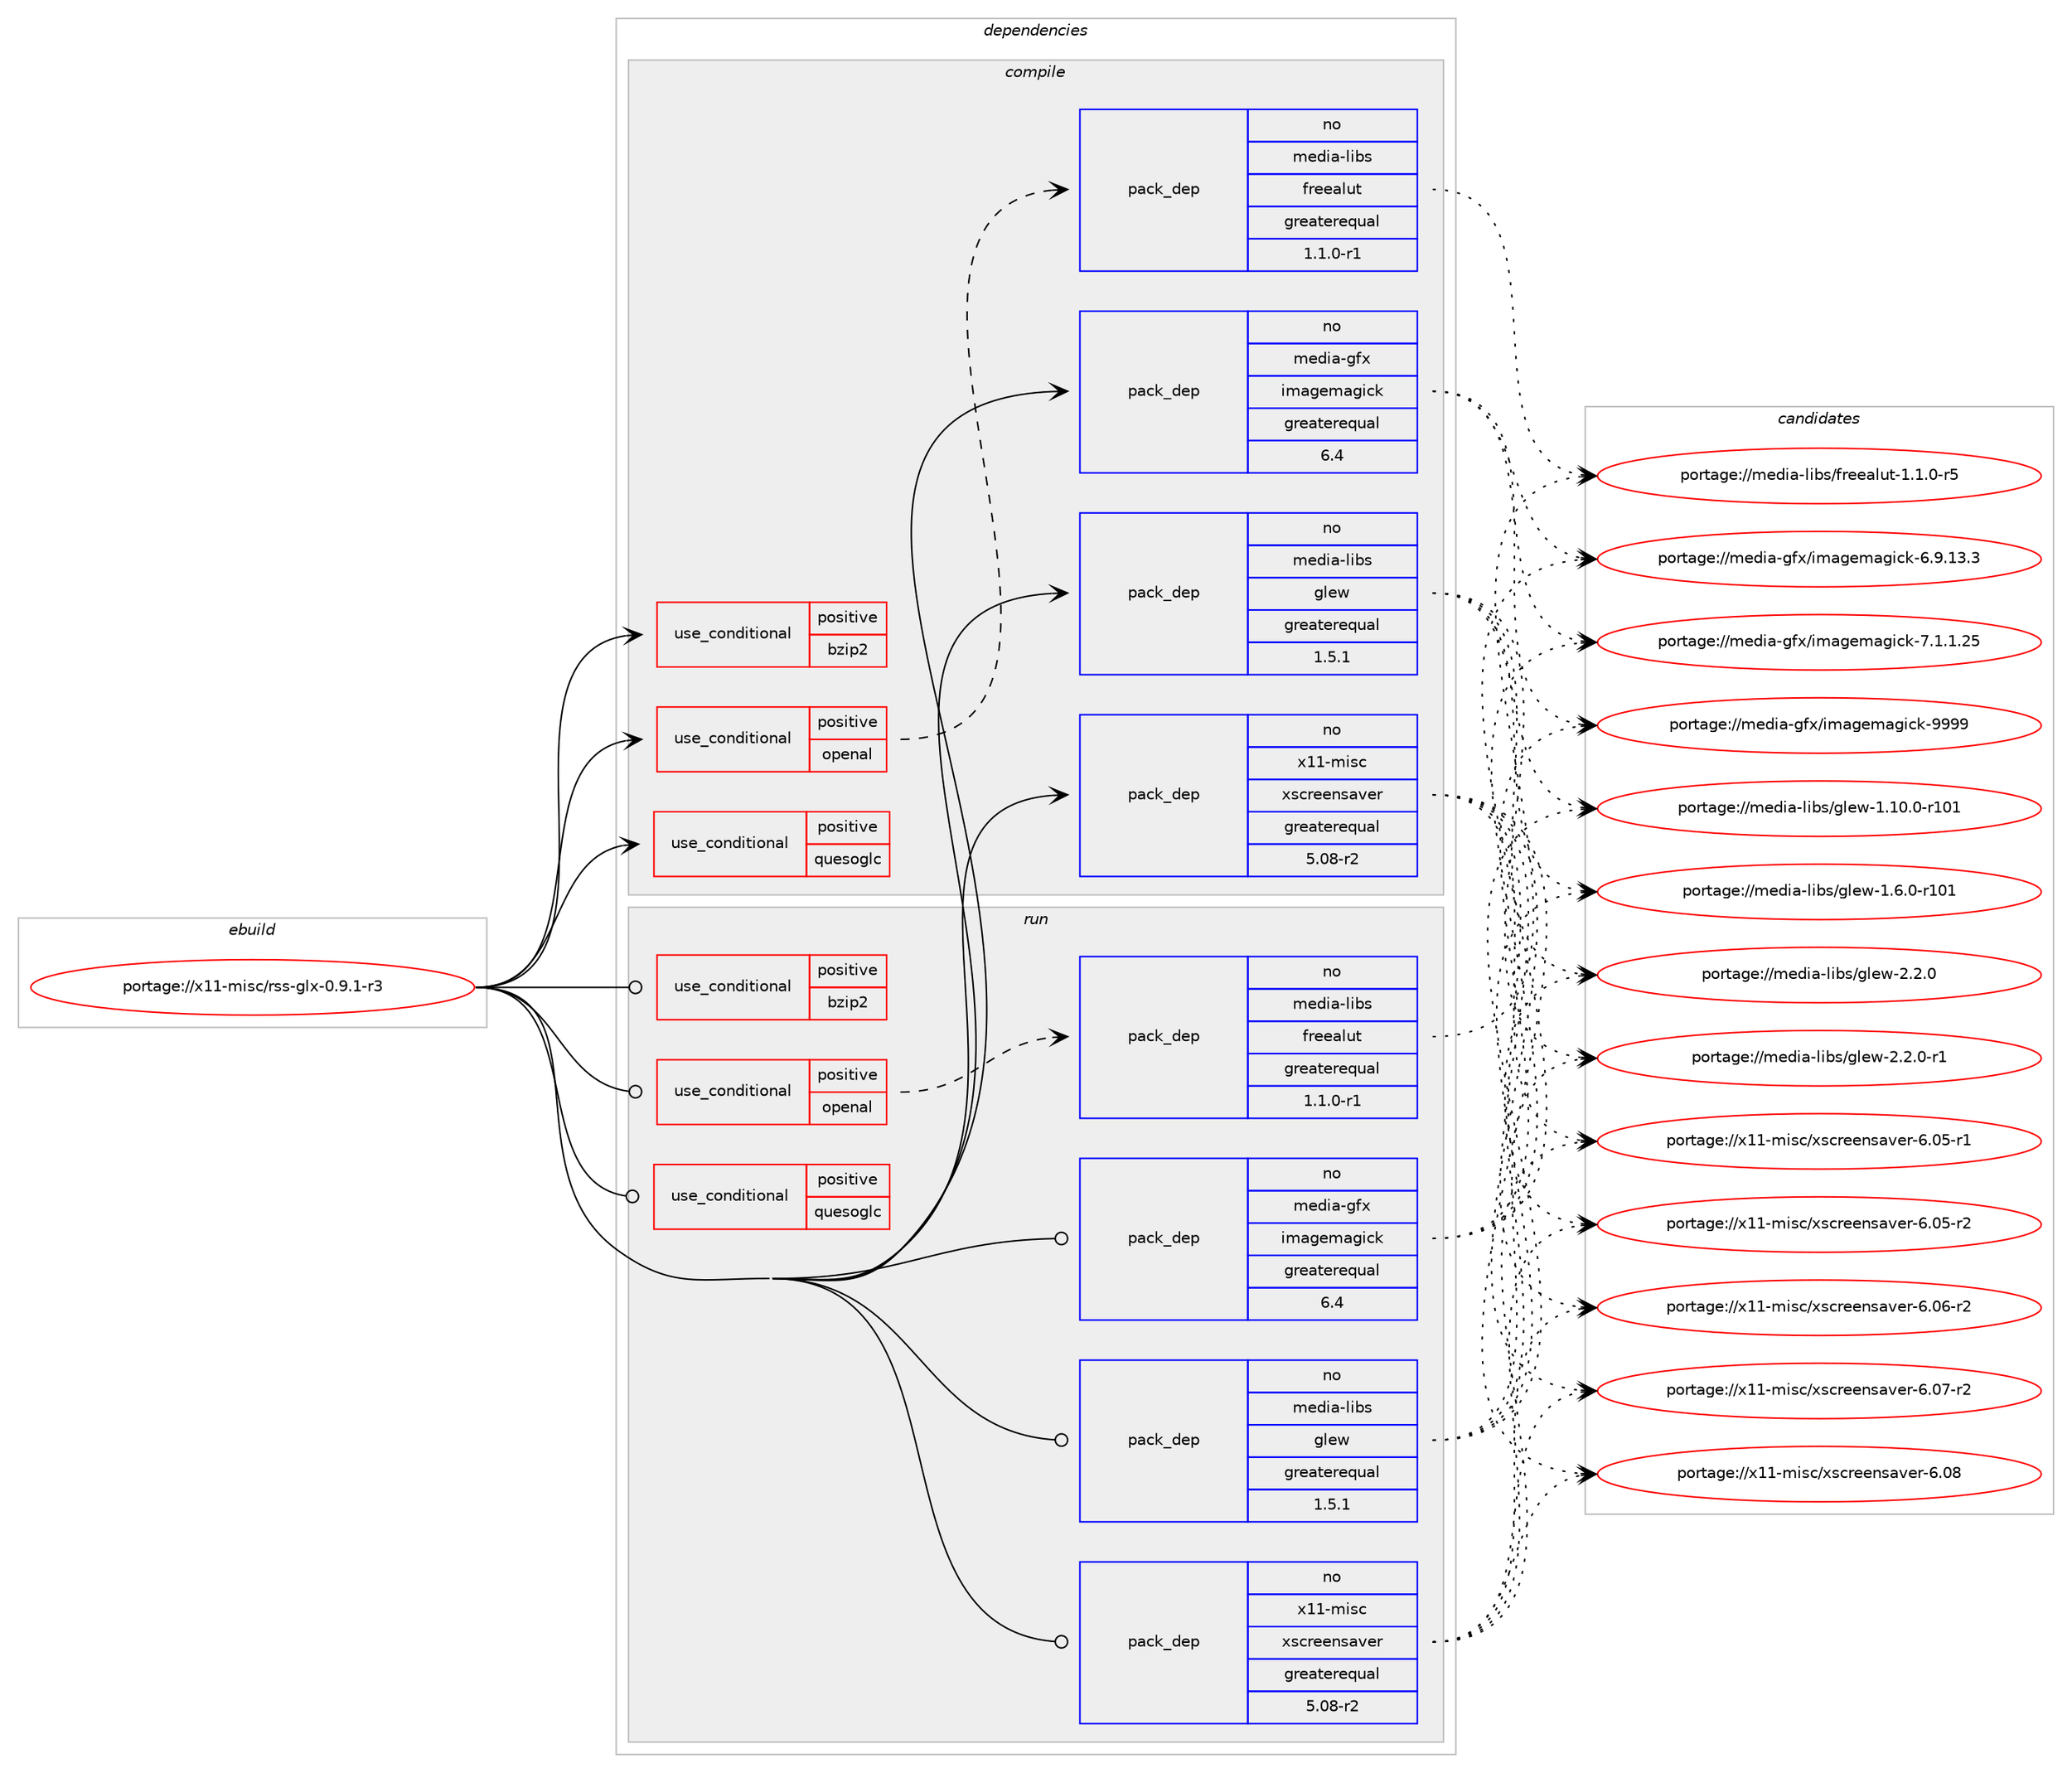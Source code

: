 digraph prolog {

# *************
# Graph options
# *************

newrank=true;
concentrate=true;
compound=true;
graph [rankdir=LR,fontname=Helvetica,fontsize=10,ranksep=1.5];#, ranksep=2.5, nodesep=0.2];
edge  [arrowhead=vee];
node  [fontname=Helvetica,fontsize=10];

# **********
# The ebuild
# **********

subgraph cluster_leftcol {
color=gray;
rank=same;
label=<<i>ebuild</i>>;
id [label="portage://x11-misc/rss-glx-0.9.1-r3", color=red, width=4, href="../x11-misc/rss-glx-0.9.1-r3.svg"];
}

# ****************
# The dependencies
# ****************

subgraph cluster_midcol {
color=gray;
label=<<i>dependencies</i>>;
subgraph cluster_compile {
fillcolor="#eeeeee";
style=filled;
label=<<i>compile</i>>;
subgraph cond2739 {
dependency4276 [label=<<TABLE BORDER="0" CELLBORDER="1" CELLSPACING="0" CELLPADDING="4"><TR><TD ROWSPAN="3" CELLPADDING="10">use_conditional</TD></TR><TR><TD>positive</TD></TR><TR><TD>bzip2</TD></TR></TABLE>>, shape=none, color=red];
# *** BEGIN UNKNOWN DEPENDENCY TYPE (TODO) ***
# dependency4276 -> package_dependency(portage://x11-misc/rss-glx-0.9.1-r3,install,no,app-arch,bzip2,none,[,,],[],[])
# *** END UNKNOWN DEPENDENCY TYPE (TODO) ***

}
id:e -> dependency4276:w [weight=20,style="solid",arrowhead="vee"];
subgraph cond2740 {
dependency4277 [label=<<TABLE BORDER="0" CELLBORDER="1" CELLSPACING="0" CELLPADDING="4"><TR><TD ROWSPAN="3" CELLPADDING="10">use_conditional</TD></TR><TR><TD>positive</TD></TR><TR><TD>openal</TD></TR></TABLE>>, shape=none, color=red];
subgraph pack1427 {
dependency4278 [label=<<TABLE BORDER="0" CELLBORDER="1" CELLSPACING="0" CELLPADDING="4" WIDTH="220"><TR><TD ROWSPAN="6" CELLPADDING="30">pack_dep</TD></TR><TR><TD WIDTH="110">no</TD></TR><TR><TD>media-libs</TD></TR><TR><TD>freealut</TD></TR><TR><TD>greaterequal</TD></TR><TR><TD>1.1.0-r1</TD></TR></TABLE>>, shape=none, color=blue];
}
dependency4277:e -> dependency4278:w [weight=20,style="dashed",arrowhead="vee"];
}
id:e -> dependency4277:w [weight=20,style="solid",arrowhead="vee"];
subgraph cond2741 {
dependency4279 [label=<<TABLE BORDER="0" CELLBORDER="1" CELLSPACING="0" CELLPADDING="4"><TR><TD ROWSPAN="3" CELLPADDING="10">use_conditional</TD></TR><TR><TD>positive</TD></TR><TR><TD>quesoglc</TD></TR></TABLE>>, shape=none, color=red];
# *** BEGIN UNKNOWN DEPENDENCY TYPE (TODO) ***
# dependency4279 -> package_dependency(portage://x11-misc/rss-glx-0.9.1-r3,install,no,media-libs,quesoglc,none,[,,],[],[])
# *** END UNKNOWN DEPENDENCY TYPE (TODO) ***

}
id:e -> dependency4279:w [weight=20,style="solid",arrowhead="vee"];
subgraph pack1428 {
dependency4280 [label=<<TABLE BORDER="0" CELLBORDER="1" CELLSPACING="0" CELLPADDING="4" WIDTH="220"><TR><TD ROWSPAN="6" CELLPADDING="30">pack_dep</TD></TR><TR><TD WIDTH="110">no</TD></TR><TR><TD>media-gfx</TD></TR><TR><TD>imagemagick</TD></TR><TR><TD>greaterequal</TD></TR><TR><TD>6.4</TD></TR></TABLE>>, shape=none, color=blue];
}
id:e -> dependency4280:w [weight=20,style="solid",arrowhead="vee"];
subgraph pack1429 {
dependency4281 [label=<<TABLE BORDER="0" CELLBORDER="1" CELLSPACING="0" CELLPADDING="4" WIDTH="220"><TR><TD ROWSPAN="6" CELLPADDING="30">pack_dep</TD></TR><TR><TD WIDTH="110">no</TD></TR><TR><TD>media-libs</TD></TR><TR><TD>glew</TD></TR><TR><TD>greaterequal</TD></TR><TR><TD>1.5.1</TD></TR></TABLE>>, shape=none, color=blue];
}
id:e -> dependency4281:w [weight=20,style="solid",arrowhead="vee"];
# *** BEGIN UNKNOWN DEPENDENCY TYPE (TODO) ***
# id -> package_dependency(portage://x11-misc/rss-glx-0.9.1-r3,install,no,media-libs,mesa,none,[,,],[],[use(enable(X),positive)])
# *** END UNKNOWN DEPENDENCY TYPE (TODO) ***

# *** BEGIN UNKNOWN DEPENDENCY TYPE (TODO) ***
# id -> package_dependency(portage://x11-misc/rss-glx-0.9.1-r3,install,no,x11-base,xorg-proto,none,[,,],[],[])
# *** END UNKNOWN DEPENDENCY TYPE (TODO) ***

# *** BEGIN UNKNOWN DEPENDENCY TYPE (TODO) ***
# id -> package_dependency(portage://x11-misc/rss-glx-0.9.1-r3,install,no,x11-libs,libX11,none,[,,],[],[])
# *** END UNKNOWN DEPENDENCY TYPE (TODO) ***

# *** BEGIN UNKNOWN DEPENDENCY TYPE (TODO) ***
# id -> package_dependency(portage://x11-misc/rss-glx-0.9.1-r3,install,no,x11-libs,libXext,none,[,,],[],[])
# *** END UNKNOWN DEPENDENCY TYPE (TODO) ***

subgraph pack1430 {
dependency4282 [label=<<TABLE BORDER="0" CELLBORDER="1" CELLSPACING="0" CELLPADDING="4" WIDTH="220"><TR><TD ROWSPAN="6" CELLPADDING="30">pack_dep</TD></TR><TR><TD WIDTH="110">no</TD></TR><TR><TD>x11-misc</TD></TR><TR><TD>xscreensaver</TD></TR><TR><TD>greaterequal</TD></TR><TR><TD>5.08-r2</TD></TR></TABLE>>, shape=none, color=blue];
}
id:e -> dependency4282:w [weight=20,style="solid",arrowhead="vee"];
}
subgraph cluster_compileandrun {
fillcolor="#eeeeee";
style=filled;
label=<<i>compile and run</i>>;
}
subgraph cluster_run {
fillcolor="#eeeeee";
style=filled;
label=<<i>run</i>>;
subgraph cond2742 {
dependency4283 [label=<<TABLE BORDER="0" CELLBORDER="1" CELLSPACING="0" CELLPADDING="4"><TR><TD ROWSPAN="3" CELLPADDING="10">use_conditional</TD></TR><TR><TD>positive</TD></TR><TR><TD>bzip2</TD></TR></TABLE>>, shape=none, color=red];
# *** BEGIN UNKNOWN DEPENDENCY TYPE (TODO) ***
# dependency4283 -> package_dependency(portage://x11-misc/rss-glx-0.9.1-r3,run,no,app-arch,bzip2,none,[,,],[],[])
# *** END UNKNOWN DEPENDENCY TYPE (TODO) ***

}
id:e -> dependency4283:w [weight=20,style="solid",arrowhead="odot"];
subgraph cond2743 {
dependency4284 [label=<<TABLE BORDER="0" CELLBORDER="1" CELLSPACING="0" CELLPADDING="4"><TR><TD ROWSPAN="3" CELLPADDING="10">use_conditional</TD></TR><TR><TD>positive</TD></TR><TR><TD>openal</TD></TR></TABLE>>, shape=none, color=red];
subgraph pack1431 {
dependency4285 [label=<<TABLE BORDER="0" CELLBORDER="1" CELLSPACING="0" CELLPADDING="4" WIDTH="220"><TR><TD ROWSPAN="6" CELLPADDING="30">pack_dep</TD></TR><TR><TD WIDTH="110">no</TD></TR><TR><TD>media-libs</TD></TR><TR><TD>freealut</TD></TR><TR><TD>greaterequal</TD></TR><TR><TD>1.1.0-r1</TD></TR></TABLE>>, shape=none, color=blue];
}
dependency4284:e -> dependency4285:w [weight=20,style="dashed",arrowhead="vee"];
}
id:e -> dependency4284:w [weight=20,style="solid",arrowhead="odot"];
subgraph cond2744 {
dependency4286 [label=<<TABLE BORDER="0" CELLBORDER="1" CELLSPACING="0" CELLPADDING="4"><TR><TD ROWSPAN="3" CELLPADDING="10">use_conditional</TD></TR><TR><TD>positive</TD></TR><TR><TD>quesoglc</TD></TR></TABLE>>, shape=none, color=red];
# *** BEGIN UNKNOWN DEPENDENCY TYPE (TODO) ***
# dependency4286 -> package_dependency(portage://x11-misc/rss-glx-0.9.1-r3,run,no,media-libs,quesoglc,none,[,,],[],[])
# *** END UNKNOWN DEPENDENCY TYPE (TODO) ***

}
id:e -> dependency4286:w [weight=20,style="solid",arrowhead="odot"];
subgraph pack1432 {
dependency4287 [label=<<TABLE BORDER="0" CELLBORDER="1" CELLSPACING="0" CELLPADDING="4" WIDTH="220"><TR><TD ROWSPAN="6" CELLPADDING="30">pack_dep</TD></TR><TR><TD WIDTH="110">no</TD></TR><TR><TD>media-gfx</TD></TR><TR><TD>imagemagick</TD></TR><TR><TD>greaterequal</TD></TR><TR><TD>6.4</TD></TR></TABLE>>, shape=none, color=blue];
}
id:e -> dependency4287:w [weight=20,style="solid",arrowhead="odot"];
subgraph pack1433 {
dependency4288 [label=<<TABLE BORDER="0" CELLBORDER="1" CELLSPACING="0" CELLPADDING="4" WIDTH="220"><TR><TD ROWSPAN="6" CELLPADDING="30">pack_dep</TD></TR><TR><TD WIDTH="110">no</TD></TR><TR><TD>media-libs</TD></TR><TR><TD>glew</TD></TR><TR><TD>greaterequal</TD></TR><TR><TD>1.5.1</TD></TR></TABLE>>, shape=none, color=blue];
}
id:e -> dependency4288:w [weight=20,style="solid",arrowhead="odot"];
# *** BEGIN UNKNOWN DEPENDENCY TYPE (TODO) ***
# id -> package_dependency(portage://x11-misc/rss-glx-0.9.1-r3,run,no,media-libs,mesa,none,[,,],[],[use(enable(X),positive)])
# *** END UNKNOWN DEPENDENCY TYPE (TODO) ***

# *** BEGIN UNKNOWN DEPENDENCY TYPE (TODO) ***
# id -> package_dependency(portage://x11-misc/rss-glx-0.9.1-r3,run,no,x11-libs,libX11,none,[,,],[],[])
# *** END UNKNOWN DEPENDENCY TYPE (TODO) ***

# *** BEGIN UNKNOWN DEPENDENCY TYPE (TODO) ***
# id -> package_dependency(portage://x11-misc/rss-glx-0.9.1-r3,run,no,x11-libs,libXext,none,[,,],[],[])
# *** END UNKNOWN DEPENDENCY TYPE (TODO) ***

subgraph pack1434 {
dependency4289 [label=<<TABLE BORDER="0" CELLBORDER="1" CELLSPACING="0" CELLPADDING="4" WIDTH="220"><TR><TD ROWSPAN="6" CELLPADDING="30">pack_dep</TD></TR><TR><TD WIDTH="110">no</TD></TR><TR><TD>x11-misc</TD></TR><TR><TD>xscreensaver</TD></TR><TR><TD>greaterequal</TD></TR><TR><TD>5.08-r2</TD></TR></TABLE>>, shape=none, color=blue];
}
id:e -> dependency4289:w [weight=20,style="solid",arrowhead="odot"];
}
}

# **************
# The candidates
# **************

subgraph cluster_choices {
rank=same;
color=gray;
label=<<i>candidates</i>>;

subgraph choice1427 {
color=black;
nodesep=1;
choice10910110010597451081059811547102114101101971081171164549464946484511453 [label="portage://media-libs/freealut-1.1.0-r5", color=red, width=4,href="../media-libs/freealut-1.1.0-r5.svg"];
dependency4278:e -> choice10910110010597451081059811547102114101101971081171164549464946484511453:w [style=dotted,weight="100"];
}
subgraph choice1428 {
color=black;
nodesep=1;
choice109101100105974510310212047105109971031011099710310599107455446574649514651 [label="portage://media-gfx/imagemagick-6.9.13.3", color=red, width=4,href="../media-gfx/imagemagick-6.9.13.3.svg"];
choice109101100105974510310212047105109971031011099710310599107455546494649465053 [label="portage://media-gfx/imagemagick-7.1.1.25", color=red, width=4,href="../media-gfx/imagemagick-7.1.1.25.svg"];
choice1091011001059745103102120471051099710310110997103105991074557575757 [label="portage://media-gfx/imagemagick-9999", color=red, width=4,href="../media-gfx/imagemagick-9999.svg"];
dependency4280:e -> choice109101100105974510310212047105109971031011099710310599107455446574649514651:w [style=dotted,weight="100"];
dependency4280:e -> choice109101100105974510310212047105109971031011099710310599107455546494649465053:w [style=dotted,weight="100"];
dependency4280:e -> choice1091011001059745103102120471051099710310110997103105991074557575757:w [style=dotted,weight="100"];
}
subgraph choice1429 {
color=black;
nodesep=1;
choice109101100105974510810598115471031081011194549464948464845114494849 [label="portage://media-libs/glew-1.10.0-r101", color=red, width=4,href="../media-libs/glew-1.10.0-r101.svg"];
choice1091011001059745108105981154710310810111945494654464845114494849 [label="portage://media-libs/glew-1.6.0-r101", color=red, width=4,href="../media-libs/glew-1.6.0-r101.svg"];
choice10910110010597451081059811547103108101119455046504648 [label="portage://media-libs/glew-2.2.0", color=red, width=4,href="../media-libs/glew-2.2.0.svg"];
choice109101100105974510810598115471031081011194550465046484511449 [label="portage://media-libs/glew-2.2.0-r1", color=red, width=4,href="../media-libs/glew-2.2.0-r1.svg"];
dependency4281:e -> choice109101100105974510810598115471031081011194549464948464845114494849:w [style=dotted,weight="100"];
dependency4281:e -> choice1091011001059745108105981154710310810111945494654464845114494849:w [style=dotted,weight="100"];
dependency4281:e -> choice10910110010597451081059811547103108101119455046504648:w [style=dotted,weight="100"];
dependency4281:e -> choice109101100105974510810598115471031081011194550465046484511449:w [style=dotted,weight="100"];
}
subgraph choice1430 {
color=black;
nodesep=1;
choice1204949451091051159947120115991141011011101159711810111445544648534511449 [label="portage://x11-misc/xscreensaver-6.05-r1", color=red, width=4,href="../x11-misc/xscreensaver-6.05-r1.svg"];
choice1204949451091051159947120115991141011011101159711810111445544648534511450 [label="portage://x11-misc/xscreensaver-6.05-r2", color=red, width=4,href="../x11-misc/xscreensaver-6.05-r2.svg"];
choice1204949451091051159947120115991141011011101159711810111445544648544511450 [label="portage://x11-misc/xscreensaver-6.06-r2", color=red, width=4,href="../x11-misc/xscreensaver-6.06-r2.svg"];
choice1204949451091051159947120115991141011011101159711810111445544648554511450 [label="portage://x11-misc/xscreensaver-6.07-r2", color=red, width=4,href="../x11-misc/xscreensaver-6.07-r2.svg"];
choice120494945109105115994712011599114101101110115971181011144554464856 [label="portage://x11-misc/xscreensaver-6.08", color=red, width=4,href="../x11-misc/xscreensaver-6.08.svg"];
dependency4282:e -> choice1204949451091051159947120115991141011011101159711810111445544648534511449:w [style=dotted,weight="100"];
dependency4282:e -> choice1204949451091051159947120115991141011011101159711810111445544648534511450:w [style=dotted,weight="100"];
dependency4282:e -> choice1204949451091051159947120115991141011011101159711810111445544648544511450:w [style=dotted,weight="100"];
dependency4282:e -> choice1204949451091051159947120115991141011011101159711810111445544648554511450:w [style=dotted,weight="100"];
dependency4282:e -> choice120494945109105115994712011599114101101110115971181011144554464856:w [style=dotted,weight="100"];
}
subgraph choice1431 {
color=black;
nodesep=1;
choice10910110010597451081059811547102114101101971081171164549464946484511453 [label="portage://media-libs/freealut-1.1.0-r5", color=red, width=4,href="../media-libs/freealut-1.1.0-r5.svg"];
dependency4285:e -> choice10910110010597451081059811547102114101101971081171164549464946484511453:w [style=dotted,weight="100"];
}
subgraph choice1432 {
color=black;
nodesep=1;
choice109101100105974510310212047105109971031011099710310599107455446574649514651 [label="portage://media-gfx/imagemagick-6.9.13.3", color=red, width=4,href="../media-gfx/imagemagick-6.9.13.3.svg"];
choice109101100105974510310212047105109971031011099710310599107455546494649465053 [label="portage://media-gfx/imagemagick-7.1.1.25", color=red, width=4,href="../media-gfx/imagemagick-7.1.1.25.svg"];
choice1091011001059745103102120471051099710310110997103105991074557575757 [label="portage://media-gfx/imagemagick-9999", color=red, width=4,href="../media-gfx/imagemagick-9999.svg"];
dependency4287:e -> choice109101100105974510310212047105109971031011099710310599107455446574649514651:w [style=dotted,weight="100"];
dependency4287:e -> choice109101100105974510310212047105109971031011099710310599107455546494649465053:w [style=dotted,weight="100"];
dependency4287:e -> choice1091011001059745103102120471051099710310110997103105991074557575757:w [style=dotted,weight="100"];
}
subgraph choice1433 {
color=black;
nodesep=1;
choice109101100105974510810598115471031081011194549464948464845114494849 [label="portage://media-libs/glew-1.10.0-r101", color=red, width=4,href="../media-libs/glew-1.10.0-r101.svg"];
choice1091011001059745108105981154710310810111945494654464845114494849 [label="portage://media-libs/glew-1.6.0-r101", color=red, width=4,href="../media-libs/glew-1.6.0-r101.svg"];
choice10910110010597451081059811547103108101119455046504648 [label="portage://media-libs/glew-2.2.0", color=red, width=4,href="../media-libs/glew-2.2.0.svg"];
choice109101100105974510810598115471031081011194550465046484511449 [label="portage://media-libs/glew-2.2.0-r1", color=red, width=4,href="../media-libs/glew-2.2.0-r1.svg"];
dependency4288:e -> choice109101100105974510810598115471031081011194549464948464845114494849:w [style=dotted,weight="100"];
dependency4288:e -> choice1091011001059745108105981154710310810111945494654464845114494849:w [style=dotted,weight="100"];
dependency4288:e -> choice10910110010597451081059811547103108101119455046504648:w [style=dotted,weight="100"];
dependency4288:e -> choice109101100105974510810598115471031081011194550465046484511449:w [style=dotted,weight="100"];
}
subgraph choice1434 {
color=black;
nodesep=1;
choice1204949451091051159947120115991141011011101159711810111445544648534511449 [label="portage://x11-misc/xscreensaver-6.05-r1", color=red, width=4,href="../x11-misc/xscreensaver-6.05-r1.svg"];
choice1204949451091051159947120115991141011011101159711810111445544648534511450 [label="portage://x11-misc/xscreensaver-6.05-r2", color=red, width=4,href="../x11-misc/xscreensaver-6.05-r2.svg"];
choice1204949451091051159947120115991141011011101159711810111445544648544511450 [label="portage://x11-misc/xscreensaver-6.06-r2", color=red, width=4,href="../x11-misc/xscreensaver-6.06-r2.svg"];
choice1204949451091051159947120115991141011011101159711810111445544648554511450 [label="portage://x11-misc/xscreensaver-6.07-r2", color=red, width=4,href="../x11-misc/xscreensaver-6.07-r2.svg"];
choice120494945109105115994712011599114101101110115971181011144554464856 [label="portage://x11-misc/xscreensaver-6.08", color=red, width=4,href="../x11-misc/xscreensaver-6.08.svg"];
dependency4289:e -> choice1204949451091051159947120115991141011011101159711810111445544648534511449:w [style=dotted,weight="100"];
dependency4289:e -> choice1204949451091051159947120115991141011011101159711810111445544648534511450:w [style=dotted,weight="100"];
dependency4289:e -> choice1204949451091051159947120115991141011011101159711810111445544648544511450:w [style=dotted,weight="100"];
dependency4289:e -> choice1204949451091051159947120115991141011011101159711810111445544648554511450:w [style=dotted,weight="100"];
dependency4289:e -> choice120494945109105115994712011599114101101110115971181011144554464856:w [style=dotted,weight="100"];
}
}

}
